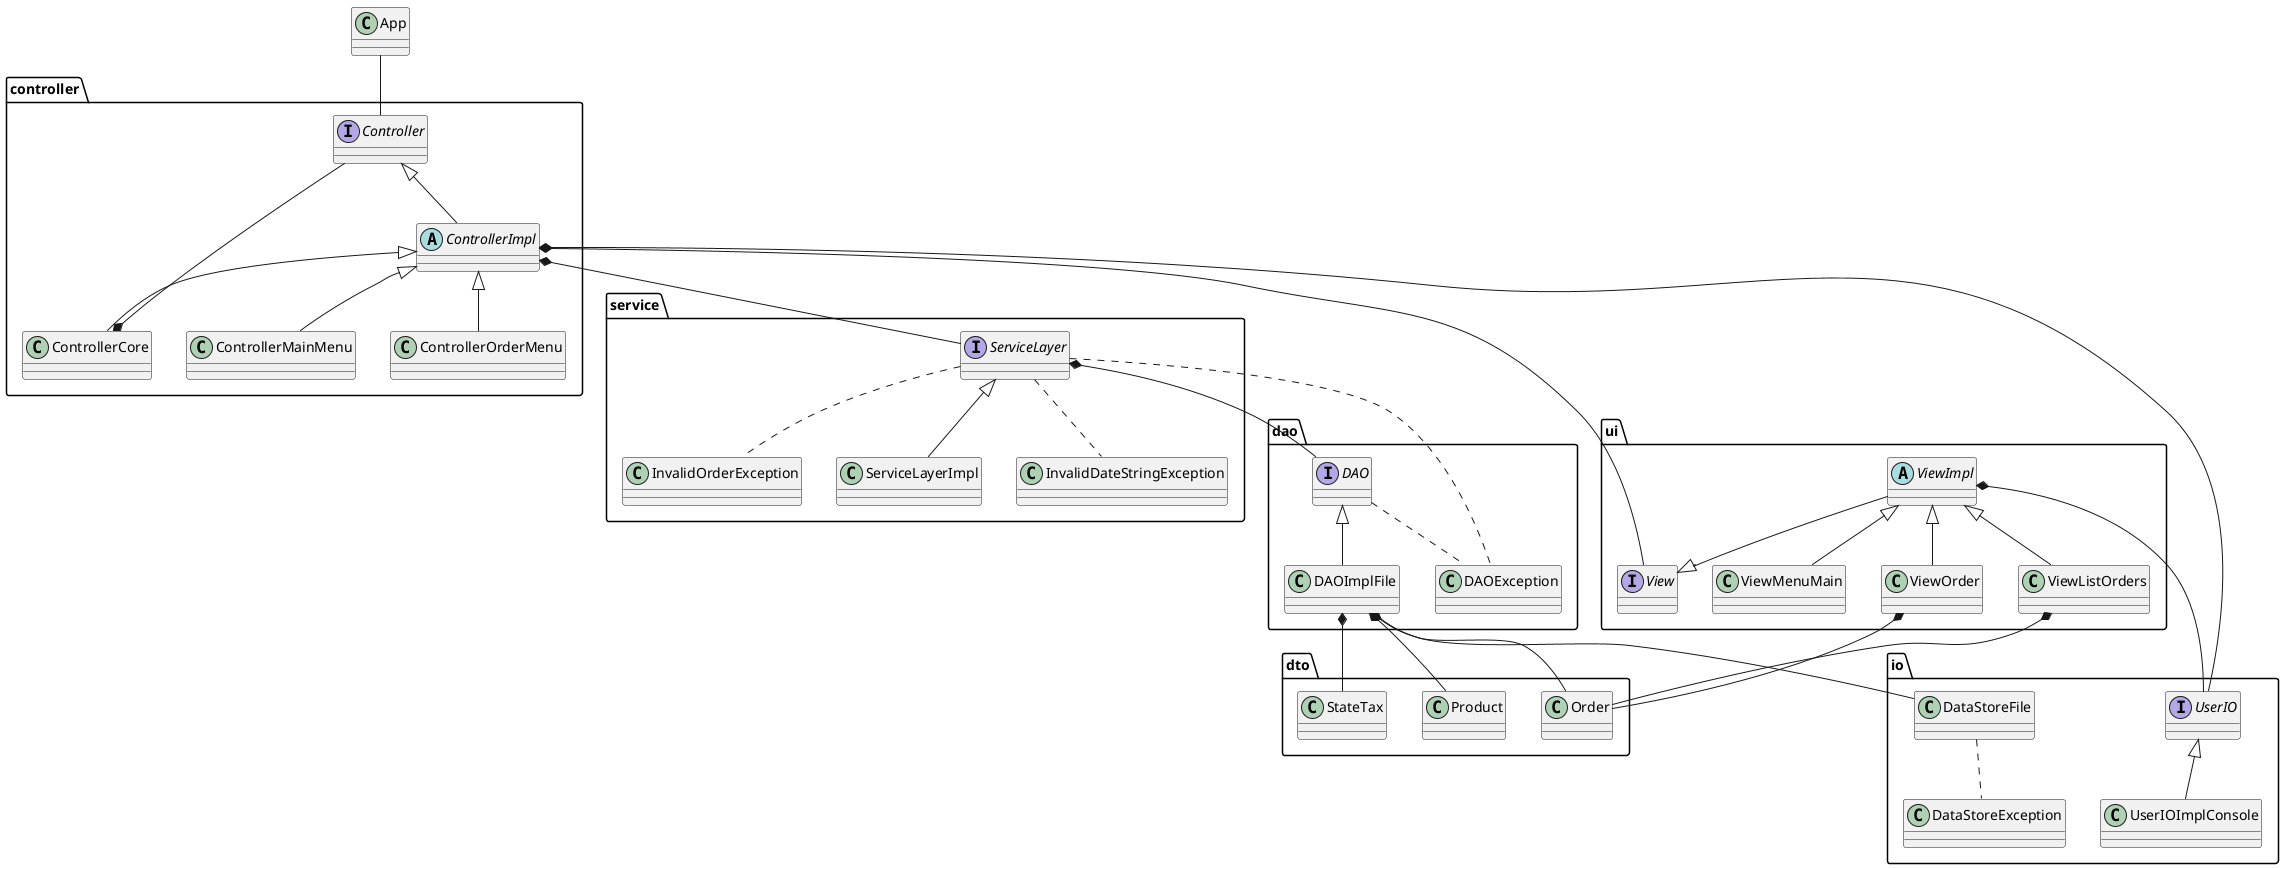 @startuml class-diagram

' IO package
interface io.UserIO
class io.UserIOImplConsole
class io.DataStoreFile
Class io.DataStoreException

' Controller package
interface controller.Controller
abstract class controller.ControllerImpl
class controller.ControllerCore
class controller.ControllerMainMenu
class controller.ControllerOrderMenu

' DAO package
interface dao.DAO
class dao.DAOImplFile
class dao.DAOException

' DTO package
class dto.Order
class dto.Product
class dto.StateTax
' enum dto.StateTaxEnum

' Service package
class service.InvalidDateStringException
class service.InvalidOrderException
interface service.ServiceLayer
class service.ServiceLayerImpl

' UI package
interface ui.View
abstract class ui.ViewImpl
class ui.ViewMenuMain
class ui.ViewOrder
class ui.ViewListOrders

' App
class App

' Relationships

io.UserIO <|-- io.UserIOImplConsole

io.DataStoreFile .. io.DataStoreException

controller.Controller <|-- controller.ControllerImpl
controller.ControllerImpl <|-- controller.ControllerCore
controller.ControllerImpl <|-- controller.ControllerMainMenu
controller.ControllerImpl <|-- controller.ControllerOrderMenu
controller.Controller --* controller.ControllerCore
controller.ControllerImpl *-- ui.View
controller.ControllerImpl *-- io.UserIO
controller.ControllerImpl *-- service.ServiceLayer

dao.DAO <|-- dao.DAOImplFile
dao.DAO .. dao.DAOException
dao.DAOImplFile *-- io.DataStoreFile
dao.DAOImplFile *-- dto.Order
dao.DAOImplFile *-- dto.StateTax
dao.DAOImplFile *-- dto.Product

service.ServiceLayer .. dao.DAOException
service.ServiceLayer .. service.InvalidDateStringException
service.ServiceLayer .. service.InvalidOrderException
service.ServiceLayer <|-- service.ServiceLayerImpl
service.ServiceLayer *-- dao.DAO

ui.ViewImpl --|> ui.View
ui.ViewImpl *-- io.UserIO
ui.ViewImpl <|-- ui.ViewMenuMain
ui.ViewImpl <|-- ui.ViewOrder
ui.ViewImpl <|-- ui.ViewListOrders
ui.ViewListOrders *-- dto.Order
ui.ViewOrder *-- dto.Order

App -- controller.Controller

@enduml
